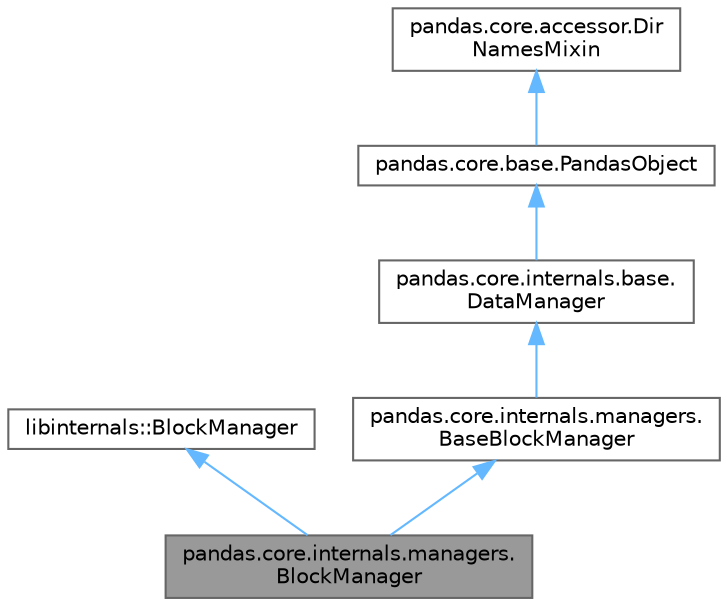 digraph "pandas.core.internals.managers.BlockManager"
{
 // LATEX_PDF_SIZE
  bgcolor="transparent";
  edge [fontname=Helvetica,fontsize=10,labelfontname=Helvetica,labelfontsize=10];
  node [fontname=Helvetica,fontsize=10,shape=box,height=0.2,width=0.4];
  Node1 [id="Node000001",label="pandas.core.internals.managers.\lBlockManager",height=0.2,width=0.4,color="gray40", fillcolor="grey60", style="filled", fontcolor="black",tooltip=" "];
  Node2 -> Node1 [id="edge6_Node000001_Node000002",dir="back",color="steelblue1",style="solid",tooltip=" "];
  Node2 [id="Node000002",label="libinternals::BlockManager",height=0.2,width=0.4,color="gray40", fillcolor="white", style="filled",tooltip=" "];
  Node3 -> Node1 [id="edge7_Node000001_Node000003",dir="back",color="steelblue1",style="solid",tooltip=" "];
  Node3 [id="Node000003",label="pandas.core.internals.managers.\lBaseBlockManager",height=0.2,width=0.4,color="gray40", fillcolor="white", style="filled",URL="$classpandas_1_1core_1_1internals_1_1managers_1_1BaseBlockManager.html",tooltip=" "];
  Node4 -> Node3 [id="edge8_Node000003_Node000004",dir="back",color="steelblue1",style="solid",tooltip=" "];
  Node4 [id="Node000004",label="pandas.core.internals.base.\lDataManager",height=0.2,width=0.4,color="gray40", fillcolor="white", style="filled",URL="$classpandas_1_1core_1_1internals_1_1base_1_1DataManager.html",tooltip=" "];
  Node5 -> Node4 [id="edge9_Node000004_Node000005",dir="back",color="steelblue1",style="solid",tooltip=" "];
  Node5 [id="Node000005",label="pandas.core.base.PandasObject",height=0.2,width=0.4,color="gray40", fillcolor="white", style="filled",URL="$classpandas_1_1core_1_1base_1_1PandasObject.html",tooltip=" "];
  Node6 -> Node5 [id="edge10_Node000005_Node000006",dir="back",color="steelblue1",style="solid",tooltip=" "];
  Node6 [id="Node000006",label="pandas.core.accessor.Dir\lNamesMixin",height=0.2,width=0.4,color="gray40", fillcolor="white", style="filled",URL="$classpandas_1_1core_1_1accessor_1_1DirNamesMixin.html",tooltip=" "];
}
